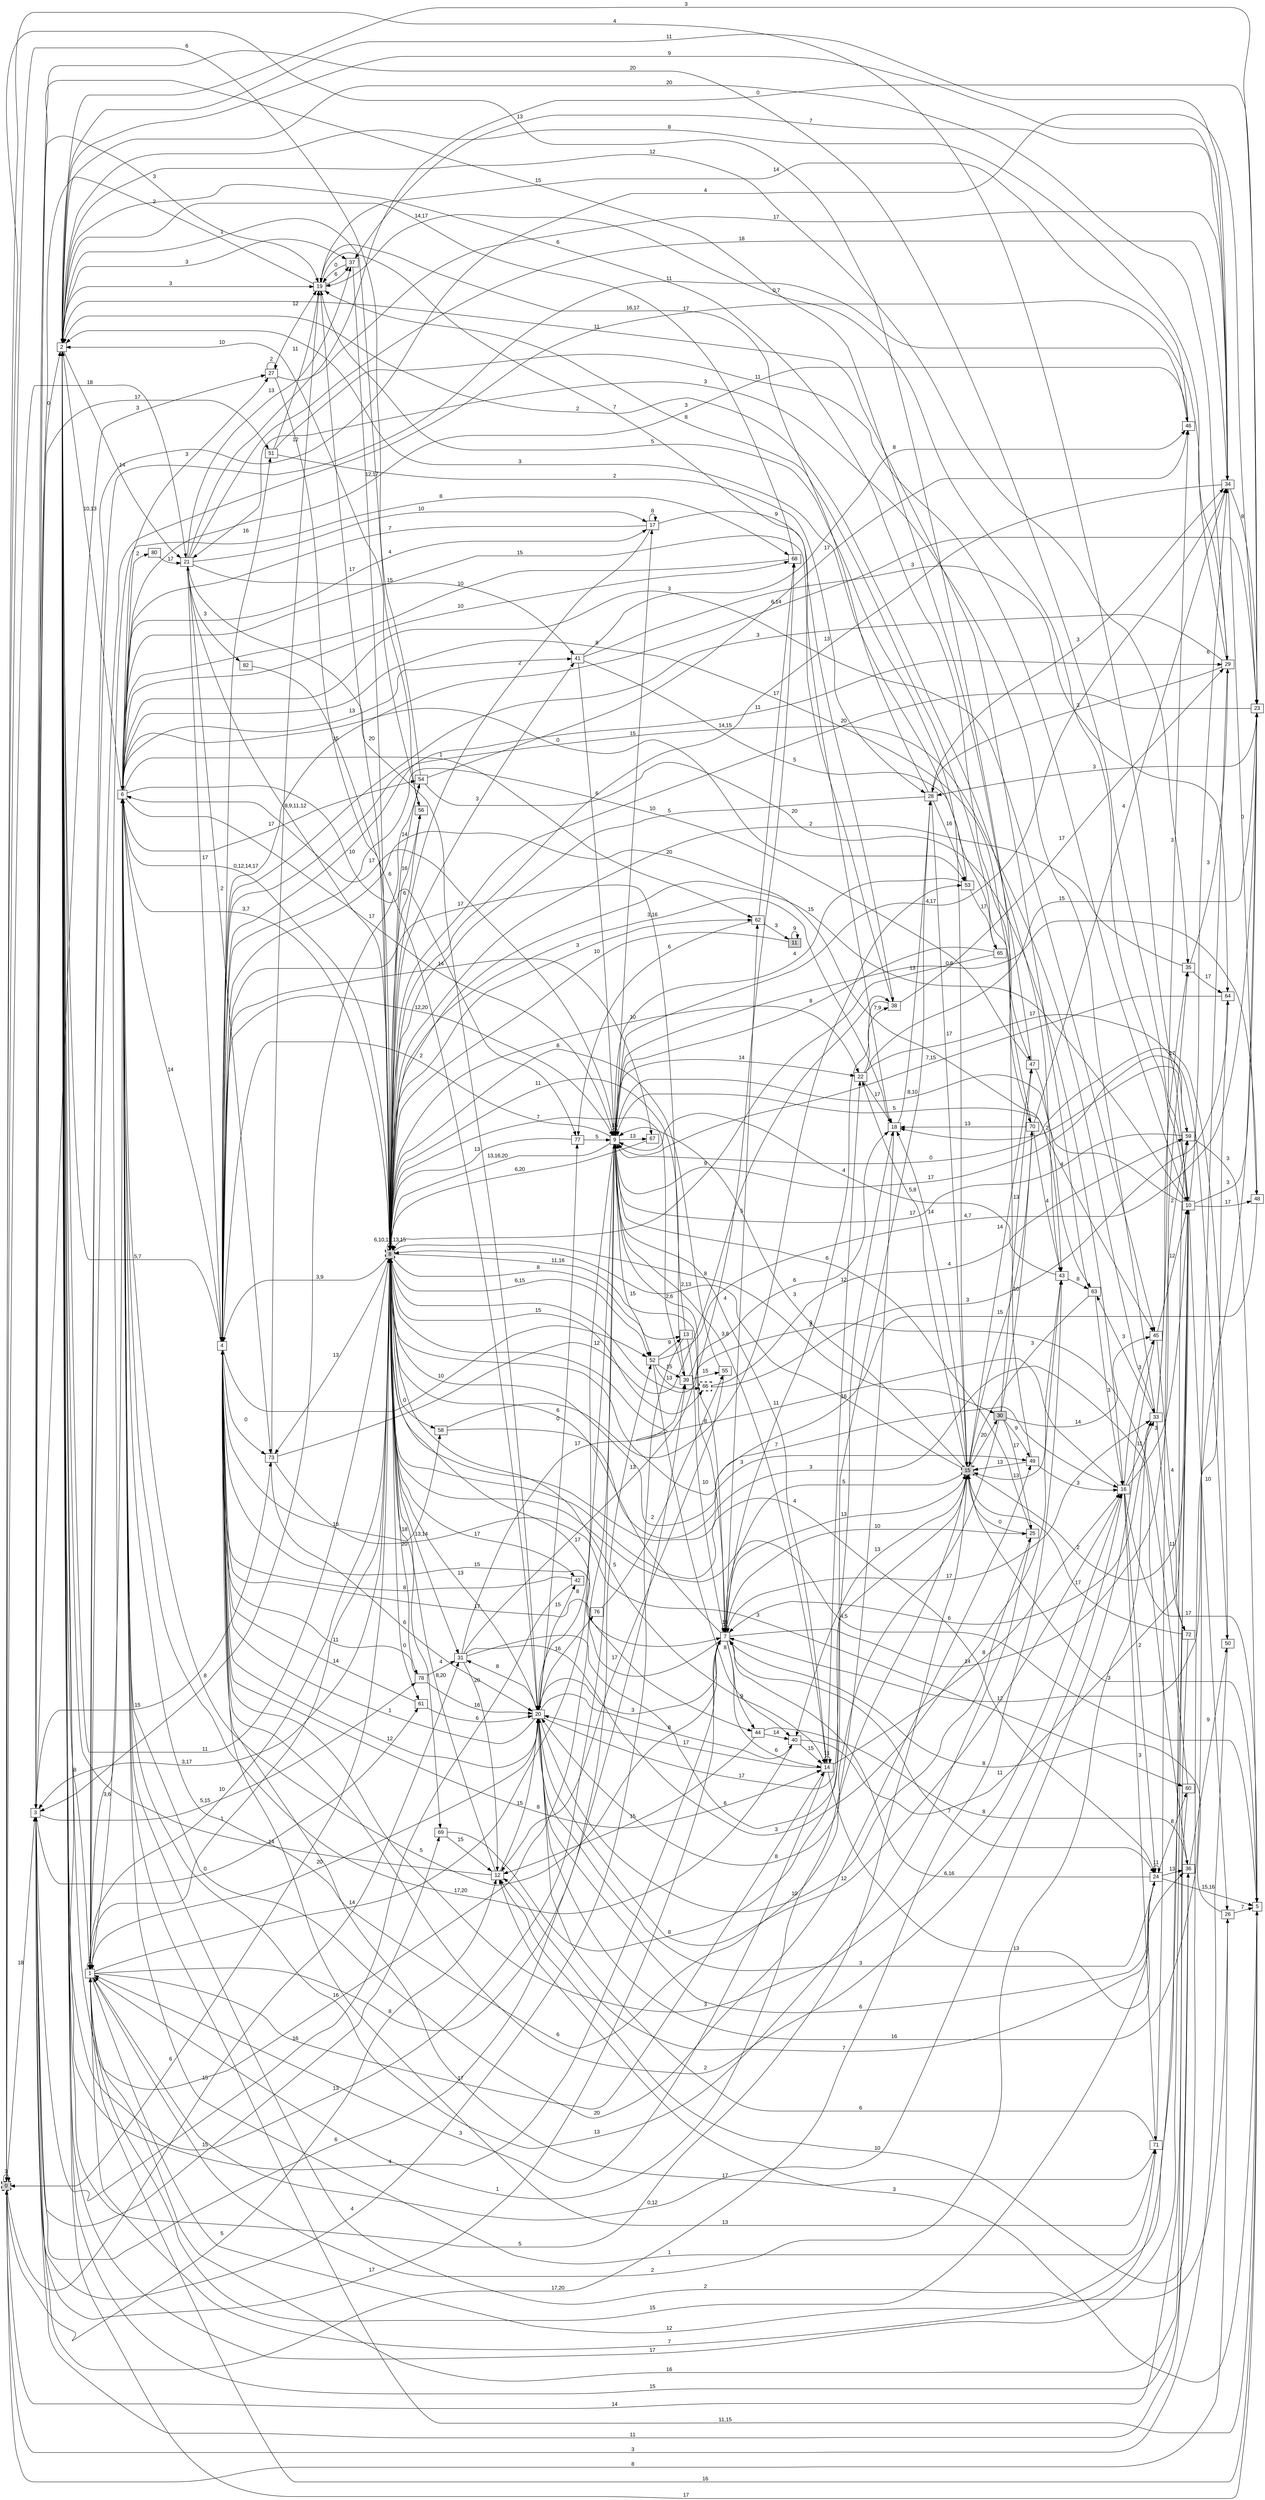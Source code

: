 digraph "NDFA" {
  rankdir=LR
  node [shape=box width=0.1 height=0.1 fontname=Arial]
  edge [fontname=Arial]
/* Estados */
 s0 [label="0" style="filled,bold,dashed"] /* I:1 F:1 D:0 */
 s1 [label="1" ] /* I:0 F:0 D:0 */
 s2 [label="2" ] /* I:0 F:0 D:0 */
 s3 [label="3" ] /* I:0 F:0 D:0 */
 s4 [label="4" ] /* I:0 F:0 D:0 */
 s5 [label="5" ] /* I:0 F:0 D:0 */
 s6 [label="6" ] /* I:0 F:0 D:0 */
 s7 [label="7" ] /* I:0 F:0 D:0 */
 s8 [label="8" style="filled,bold,dashed"] /* I:1 F:1 D:0 */
 s9 [label="9" ] /* I:0 F:0 D:0 */
 s10 [label="10" ] /* I:0 F:0 D:0 */
 s11 [label="11" style="filled"] /* I:1 F:0 D:0 */
 s12 [label="12" ] /* I:0 F:0 D:0 */
 s13 [label="13" ] /* I:0 F:0 D:0 */
 s14 [label="14" ] /* I:0 F:0 D:0 */
 s15 [label="15" style="filled,bold,dashed"] /* I:1 F:1 D:0 */
 s16 [label="16" ] /* I:0 F:0 D:0 */
 s17 [label="17" ] /* I:0 F:0 D:0 */
 s18 [label="18" ] /* I:0 F:0 D:0 */
 s19 [label="19" ] /* I:0 F:0 D:0 */
 s20 [label="20" ] /* I:0 F:0 D:0 */
 s21 [label="21" ] /* I:0 F:0 D:0 */
 s22 [label="22" ] /* I:0 F:0 D:0 */
 s23 [label="23" ] /* I:0 F:0 D:0 */
 s24 [label="24" ] /* I:0 F:0 D:0 */
 s25 [label="25" ] /* I:0 F:0 D:0 */
 s26 [label="26" ] /* I:0 F:0 D:0 */
 s27 [label="27" ] /* I:0 F:0 D:0 */
 s28 [label="28" ] /* I:0 F:0 D:0 */
 s29 [label="29" ] /* I:0 F:0 D:0 */
 s30 [label="30" style="filled"] /* I:1 F:0 D:0 */
 s31 [label="31" ] /* I:0 F:0 D:0 */
 s33 [label="33" ] /* I:0 F:0 D:0 */
 s34 [label="34" ] /* I:0 F:0 D:0 */
 s35 [label="35" ] /* I:0 F:0 D:0 */
 s36 [label="36" ] /* I:0 F:0 D:0 */
 s37 [label="37" ] /* I:0 F:0 D:0 */
 s38 [label="38" ] /* I:0 F:0 D:0 */
 s39 [label="39" ] /* I:0 F:0 D:0 */
 s40 [label="40" ] /* I:0 F:0 D:0 */
 s41 [label="41" ] /* I:0 F:0 D:0 */
 s42 [label="42" ] /* I:0 F:0 D:0 */
 s43 [label="43" ] /* I:0 F:0 D:0 */
 s44 [label="44" ] /* I:0 F:0 D:0 */
 s45 [label="45" ] /* I:0 F:0 D:0 */
 s46 [label="46" ] /* I:0 F:0 D:0 */
 s47 [label="47" ] /* I:0 F:0 D:0 */
 s48 [label="48" ] /* I:0 F:0 D:0 */
 s49 [label="49" ] /* I:0 F:0 D:0 */
 s50 [label="50" ] /* I:0 F:0 D:0 */
 s51 [label="51" ] /* I:0 F:0 D:0 */
 s52 [label="52" ] /* I:0 F:0 D:0 */
 s53 [label="53" ] /* I:0 F:0 D:0 */
 s54 [label="54" ] /* I:0 F:0 D:0 */
 s55 [label="55" ] /* I:0 F:0 D:0 */
 s56 [label="56" ] /* I:0 F:0 D:0 */
 s58 [label="58" ] /* I:0 F:0 D:0 */
 s59 [label="59" ] /* I:0 F:0 D:0 */
 s60 [label="60" ] /* I:0 F:0 D:0 */
 s61 [label="61" ] /* I:0 F:0 D:0 */
 s62 [label="62" ] /* I:0 F:0 D:0 */
 s63 [label="63" ] /* I:0 F:0 D:0 */
 s64 [label="64" ] /* I:0 F:0 D:0 */
 s65 [label="65" ] /* I:0 F:0 D:0 */
 s66 [label="66" style="bold,dashed"] /* I:0 F:1 D:0 */
 s67 [label="67" ] /* I:0 F:0 D:0 */
 s68 [label="68" ] /* I:0 F:0 D:0 */
 s69 [label="69" ] /* I:0 F:0 D:0 */
 s70 [label="70" ] /* I:0 F:0 D:0 */
 s71 [label="71" ] /* I:0 F:0 D:0 */
 s72 [label="72" ] /* I:0 F:0 D:0 */
 s73 [label="73" ] /* I:0 F:0 D:0 */
 s76 [label="76" ] /* I:0 F:0 D:0 */
 s77 [label="77" ] /* I:0 F:0 D:0 */
 s78 [label="78" ] /* I:0 F:0 D:0 */
 s80 [label="80" ] /* I:0 F:0 D:0 */
 s82 [label="82" ] /* I:0 F:0 D:0 */
/* Transiciones */
  s0 -> s0 [label="3"]
  s0 -> s3 [label="18"]
  s0 -> s10 [label="4"]
  s0 -> s12 [label="5"]
  s0 -> s21 [label="18"]
  s0 -> s26 [label="8"]
  s0 -> s31 [label="15"]
  s1 -> s1 [label="2"]
  s1 -> s6 [label="3,6"]
  s1 -> s8 [label="10"]
  s1 -> s9 [label="14"]
  s1 -> s10 [label="12"]
  s1 -> s14 [label="17"]
  s1 -> s33 [label="2"]
  s1 -> s39 [label="8"]
  s1 -> s46 [label="11"]
  s1 -> s59 [label="7"]
  s1 -> s68 [label="8"]
  s2 -> s1 [label="8"]
  s2 -> s5 [label="17"]
  s2 -> s7 [label="4"]
  s2 -> s8 [label="11"]
  s2 -> s9 [label="13"]
  s2 -> s10 [label="17"]
  s2 -> s15 [label="5"]
  s2 -> s19 [label="3"]
  s2 -> s21 [label="14"]
  s2 -> s29 [label="20"]
  s2 -> s34 [label="9"]
  s2 -> s35 [label="12"]
  s2 -> s37 [label="3"]
  s2 -> s56 [label="1"]
  s2 -> s70 [label="6"]
  s3 -> s2 [label="0"]
  s3 -> s10 [label="20"]
  s3 -> s19 [label="3"]
  s3 -> s27 [label="3"]
  s3 -> s36 [label="11"]
  s3 -> s43 [label="17,20"]
  s3 -> s51 [label="17"]
  s3 -> s52 [label="6"]
  s3 -> s61 [label="0"]
  s3 -> s69 [label="15"]
  s3 -> s73 [label="15"]
  s3 -> s78 [label="5,15"]
  s4 -> s2 [label="5,7"]
  s4 -> s7 [label="15"]
  s4 -> s9 [label="12,20"]
  s4 -> s14 [label="8"]
  s4 -> s16 [label="3"]
  s4 -> s20 [label="12"]
  s4 -> s23 [label="6,14"]
  s4 -> s29 [label="11"]
  s4 -> s33 [label="14,15"]
  s4 -> s43 [label="20"]
  s4 -> s51 [label="16"]
  s4 -> s52 [label="10"]
  s4 -> s58 [label="16"]
  s4 -> s67 [label="14"]
  s4 -> s71 [label="13"]
  s4 -> s73 [label="0"]
  s5 -> s1 [label="16"]
  s5 -> s6 [label="11,15"]
  s5 -> s8 [label="4,5"]
  s5 -> s12 [label="3"]
  s6 -> s2 [label="10,13"]
  s6 -> s4 [label="14"]
  s6 -> s7 [label="5"]
  s6 -> s8 [label="3,7"]
  s6 -> s9 [label="17"]
  s6 -> s17 [label="4"]
  s6 -> s27 [label="3"]
  s6 -> s41 [label="13"]
  s6 -> s45 [label="3"]
  s6 -> s47 [label="8"]
  s6 -> s49 [label="20"]
  s6 -> s53 [label="0"]
  s6 -> s54 [label="17"]
  s6 -> s62 [label="1"]
  s6 -> s68 [label="10"]
  s6 -> s71 [label="1"]
  s6 -> s77 [label="10"]
  s6 -> s80 [label="2"]
  s7 -> s3 [label="17"]
  s7 -> s4 [label="17"]
  s7 -> s7 [label="15"]
  s7 -> s8 [label="6"]
  s7 -> s9 [label="2,6"]
  s7 -> s14 [label="6"]
  s7 -> s15 [label="13"]
  s7 -> s20 [label="3"]
  s7 -> s24 [label="7"]
  s7 -> s25 [label="10"]
  s7 -> s33 [label="17"]
  s7 -> s35 [label="14"]
  s7 -> s44 [label="9"]
  s7 -> s62 [label="5"]
  s8 -> s0 [label="6"]
  s8 -> s1 [label="1"]
  s8 -> s3 [label="3,17"]
  s8 -> s4 [label="3,9"]
  s8 -> s6 [label="0,12,14,17"]
  s8 -> s7 [label="11,16"]
  s8 -> s8 [label="6,10,11,13,15"]
  s8 -> s13 [label="8"]
  s8 -> s14 [label="5"]
  s8 -> s16 [label="7"]
  s8 -> s21 [label="8,9,11,12"]
  s8 -> s22 [label="10"]
  s8 -> s24 [label="4"]
  s8 -> s30 [label="8"]
  s8 -> s31 [label="13,14"]
  s8 -> s39 [label="7"]
  s8 -> s41 [label="3"]
  s8 -> s42 [label="17"]
  s8 -> s44 [label="17"]
  s8 -> s52 [label="6,15"]
  s8 -> s54 [label="14"]
  s8 -> s56 [label="16"]
  s8 -> s58 [label="0"]
  s8 -> s61 [label="0"]
  s8 -> s62 [label="3"]
  s8 -> s66 [label="15"]
  s8 -> s69 [label="18"]
  s8 -> s73 [label="13"]
  s8 -> s78 [label="20"]
  s9 -> s2 [label="16"]
  s9 -> s4 [label="2"]
  s9 -> s6 [label="17"]
  s9 -> s8 [label="13,16,20"]
  s9 -> s9 [label="15"]
  s9 -> s14 [label="3,8"]
  s9 -> s17 [label="15"]
  s9 -> s20 [label="8"]
  s9 -> s22 [label="14"]
  s9 -> s34 [label="4,17"]
  s9 -> s45 [label="5"]
  s9 -> s50 [label="17"]
  s9 -> s52 [label="15"]
  s9 -> s67 [label="13"]
  s10 -> s8 [label="15"]
  s10 -> s9 [label="8,10"]
  s10 -> s19 [label="0,7"]
  s10 -> s23 [label="3"]
  s10 -> s26 [label="10"]
  s10 -> s34 [label="6"]
  s10 -> s48 [label="17"]
  s11 -> s8 [label="10"]
  s11 -> s11 [label="9"]
  s12 -> s2 [label="14"]
  s12 -> s8 [label="8,20"]
  s12 -> s20 [label="15"]
  s13 -> s3 [label="4"]
  s13 -> s4 [label="17"]
  s13 -> s7 [label="10"]
  s14 -> s1 [label="3"]
  s14 -> s9 [label="4"]
  s14 -> s14 [label="11"]
  s14 -> s16 [label="8"]
  s14 -> s20 [label="17"]
  s14 -> s22 [label="12"]
  s14 -> s36 [label="13"]
  s15 -> s5 [label="3"]
  s15 -> s6 [label="6"]
  s15 -> s7 [label="5"]
  s15 -> s8 [label="2,13"]
  s15 -> s9 [label="3"]
  s15 -> s10 [label="2"]
  s15 -> s18 [label="14"]
  s15 -> s19 [label="5"]
  s15 -> s22 [label="5,8"]
  s15 -> s30 [label="20"]
  s15 -> s40 [label="13"]
  s15 -> s47 [label="14"]
  s15 -> s70 [label="15"]
  s16 -> s4 [label="2"]
  s16 -> s5 [label="17"]
  s16 -> s8 [label="11"]
  s16 -> s10 [label="3"]
  s16 -> s24 [label="2"]
  s16 -> s33 [label="11"]
  s16 -> s45 [label="3"]
  s16 -> s71 [label="3"]
  s17 -> s6 [label="7"]
  s17 -> s8 [label="2"]
  s17 -> s17 [label="8"]
  s17 -> s38 [label="9"]
  s18 -> s1 [label="1"]
  s18 -> s8 [label="3,16"]
  s18 -> s28 [label="13"]
  s19 -> s3 [label="2"]
  s19 -> s8 [label="17"]
  s19 -> s18 [label="7"]
  s19 -> s37 [label="6"]
  s20 -> s1 [label="20"]
  s20 -> s4 [label="1"]
  s20 -> s8 [label="13"]
  s20 -> s16 [label="12"]
  s20 -> s24 [label="3"]
  s20 -> s25 [label="10"]
  s20 -> s28 [label="17"]
  s20 -> s31 [label="8"]
  s20 -> s40 [label="8"]
  s20 -> s42 [label="15"]
  s20 -> s76 [label="16"]
  s20 -> s77 [label="0"]
  s21 -> s4 [label="17"]
  s21 -> s17 [label="10"]
  s21 -> s20 [label="20"]
  s21 -> s23 [label="0"]
  s21 -> s34 [label="18"]
  s21 -> s37 [label="13"]
  s21 -> s41 [label="15"]
  s21 -> s73 [label="2"]
  s21 -> s82 [label="3"]
  s22 -> s18 [label="17"]
  s22 -> s23 [label="15"]
  s22 -> s38 [label="7,9"]
  s22 -> s59 [label="17"]
  s23 -> s1 [label="4"]
  s23 -> s2 [label="3"]
  s23 -> s7 [label="12"]
  s23 -> s8 [label="20"]
  s23 -> s28 [label="3"]
  s24 -> s1 [label="15"]
  s24 -> s5 [label="15,16"]
  s24 -> s7 [label="6,16"]
  s24 -> s12 [label="7"]
  s24 -> s20 [label="6"]
  s24 -> s24 [label="11"]
  s24 -> s36 [label="13"]
  s24 -> s60 [label="8"]
  s25 -> s6 [label="13"]
  s25 -> s9 [label="6"]
  s25 -> s15 [label="0"]
  s26 -> s5 [label="7"]
  s26 -> s6 [label="2"]
  s26 -> s7 [label="8"]
  s27 -> s8 [label="15"]
  s27 -> s19 [label="12"]
  s27 -> s27 [label="2"]
  s27 -> s34 [label="17"]
  s28 -> s8 [label="5"]
  s28 -> s15 [label="17"]
  s28 -> s19 [label="16,17"]
  s28 -> s34 [label="3"]
  s28 -> s53 [label="16"]
  s29 -> s1 [label="17"]
  s29 -> s2 [label="8"]
  s29 -> s4 [label="3"]
  s29 -> s20 [label="16"]
  s29 -> s28 [label="3"]
  s30 -> s20 [label="8"]
  s30 -> s25 [label="17"]
  s30 -> s45 [label="14"]
  s30 -> s47 [label="13"]
  s30 -> s49 [label="9"]
  s30 -> s70 [label="10"]
  s31 -> s12 [label="20"]
  s31 -> s15 [label="6"]
  s31 -> s39 [label="17"]
  s31 -> s43 [label="3"]
  s31 -> s68 [label="13"]
  s33 -> s7 [label="6"]
  s33 -> s21 [label="3"]
  s33 -> s35 [label="17"]
  s33 -> s46 [label="3"]
  s33 -> s63 [label="3"]
  s33 -> s72 [label="11"]
  s34 -> s2 [label="11"]
  s34 -> s8 [label="13"]
  s34 -> s23 [label="8"]
  s34 -> s37 [label="7"]
  s34 -> s48 [label="0"]
  s35 -> s8 [label="2"]
  s35 -> s29 [label="3"]
  s35 -> s64 [label="17"]
  s36 -> s2 [label="15"]
  s36 -> s8 [label="3"]
  s36 -> s50 [label="9"]
  s37 -> s8 [label="12,17"]
  s37 -> s19 [label="0"]
  s38 -> s6 [label="15"]
  s38 -> s7 [label="3"]
  s38 -> s29 [label="17"]
  s39 -> s8 [label="11"]
  s39 -> s18 [label="6"]
  s39 -> s55 [label="15"]
  s40 -> s6 [label="17,20"]
  s40 -> s10 [label="11"]
  s40 -> s14 [label="15"]
  s41 -> s9 [label="6"]
  s41 -> s46 [label="8"]
  s41 -> s64 [label="3"]
  s41 -> s65 [label="5"]
  s42 -> s3 [label="16"]
  s42 -> s4 [label="8"]
  s43 -> s2 [label="2"]
  s43 -> s9 [label="4"]
  s43 -> s15 [label="13"]
  s43 -> s63 [label="8"]
  s44 -> s12 [label="15"]
  s44 -> s36 [label="8"]
  s44 -> s40 [label="14"]
  s45 -> s1 [label="0,12"]
  s45 -> s10 [label="12"]
  s45 -> s72 [label="4"]
  s46 -> s6 [label="3"]
  s46 -> s19 [label="14"]
  s47 -> s3 [label="15"]
  s47 -> s4 [label="10"]
  s47 -> s63 [label="4"]
  s48 -> s8 [label="16"]
  s48 -> s9 [label="0,8"]
  s49 -> s15 [label="13"]
  s49 -> s16 [label="3"]
  s49 -> s19 [label="8"]
  s50 -> s0 [label="3"]
  s50 -> s9 [label="0"]
  s51 -> s10 [label="11"]
  s51 -> s19 [label="11"]
  s51 -> s28 [label="2"]
  s52 -> s13 [label="9"]
  s52 -> s23 [label="4,7"]
  s52 -> s39 [label="15"]
  s52 -> s40 [label="8"]
  s52 -> s66 [label="13"]
  s53 -> s2 [label="3"]
  s53 -> s9 [label="4"]
  s53 -> s65 [label="17"]
  s54 -> s0 [label="6"]
  s54 -> s3 [label="8"]
  s54 -> s16 [label="20"]
  s54 -> s46 [label="17"]
  s55 -> s8 [label="8"]
  s55 -> s12 [label="17"]
  s56 -> s2 [label="10"]
  s56 -> s8 [label="6"]
  s58 -> s49 [label="3"]
  s58 -> s53 [label="8"]
  s59 -> s5 [label="3"]
  s59 -> s9 [label="17"]
  s59 -> s18 [label="2"]
  s60 -> s1 [label="16"]
  s60 -> s8 [label="2"]
  s61 -> s4 [label="14"]
  s61 -> s20 [label="6"]
  s62 -> s11 [label="3"]
  s62 -> s68 [label="17"]
  s62 -> s77 [label="6"]
  s63 -> s2 [label="11"]
  s63 -> s15 [label="3"]
  s63 -> s16 [label="3"]
  s64 -> s9 [label="7,15"]
  s64 -> s12 [label="10"]
  s65 -> s8 [label="9"]
  s65 -> s9 [label="8"]
  s66 -> s59 [label="4"]
  s66 -> s64 [label="3"]
  s67 -> s8 [label="6,20"]
  s68 -> s2 [label="14,17"]
  s68 -> s6 [label="10"]
  s69 -> s12 [label="15"]
  s69 -> s18 [label="8"]
  s70 -> s0 [label="13"]
  s70 -> s18 [label="13"]
  s70 -> s34 [label="4"]
  s70 -> s43 [label="4"]
  s71 -> s4 [label="17"]
  s71 -> s20 [label="6"]
  s71 -> s59 [label="2"]
  s72 -> s0 [label="14"]
  s72 -> s15 [label="17"]
  s73 -> s19 [label="12"]
  s73 -> s20 [label="6"]
  s73 -> s38 [label="12"]
  s73 -> s60 [label="3"]
  s76 -> s55 [label="2"]
  s77 -> s8 [label="13"]
  s77 -> s9 [label="5"]
  s78 -> s4 [label="11"]
  s78 -> s20 [label="16"]
  s78 -> s31 [label="4"]
  s80 -> s21 [label="17"]
  s82 -> s20 [label="6"]
}
